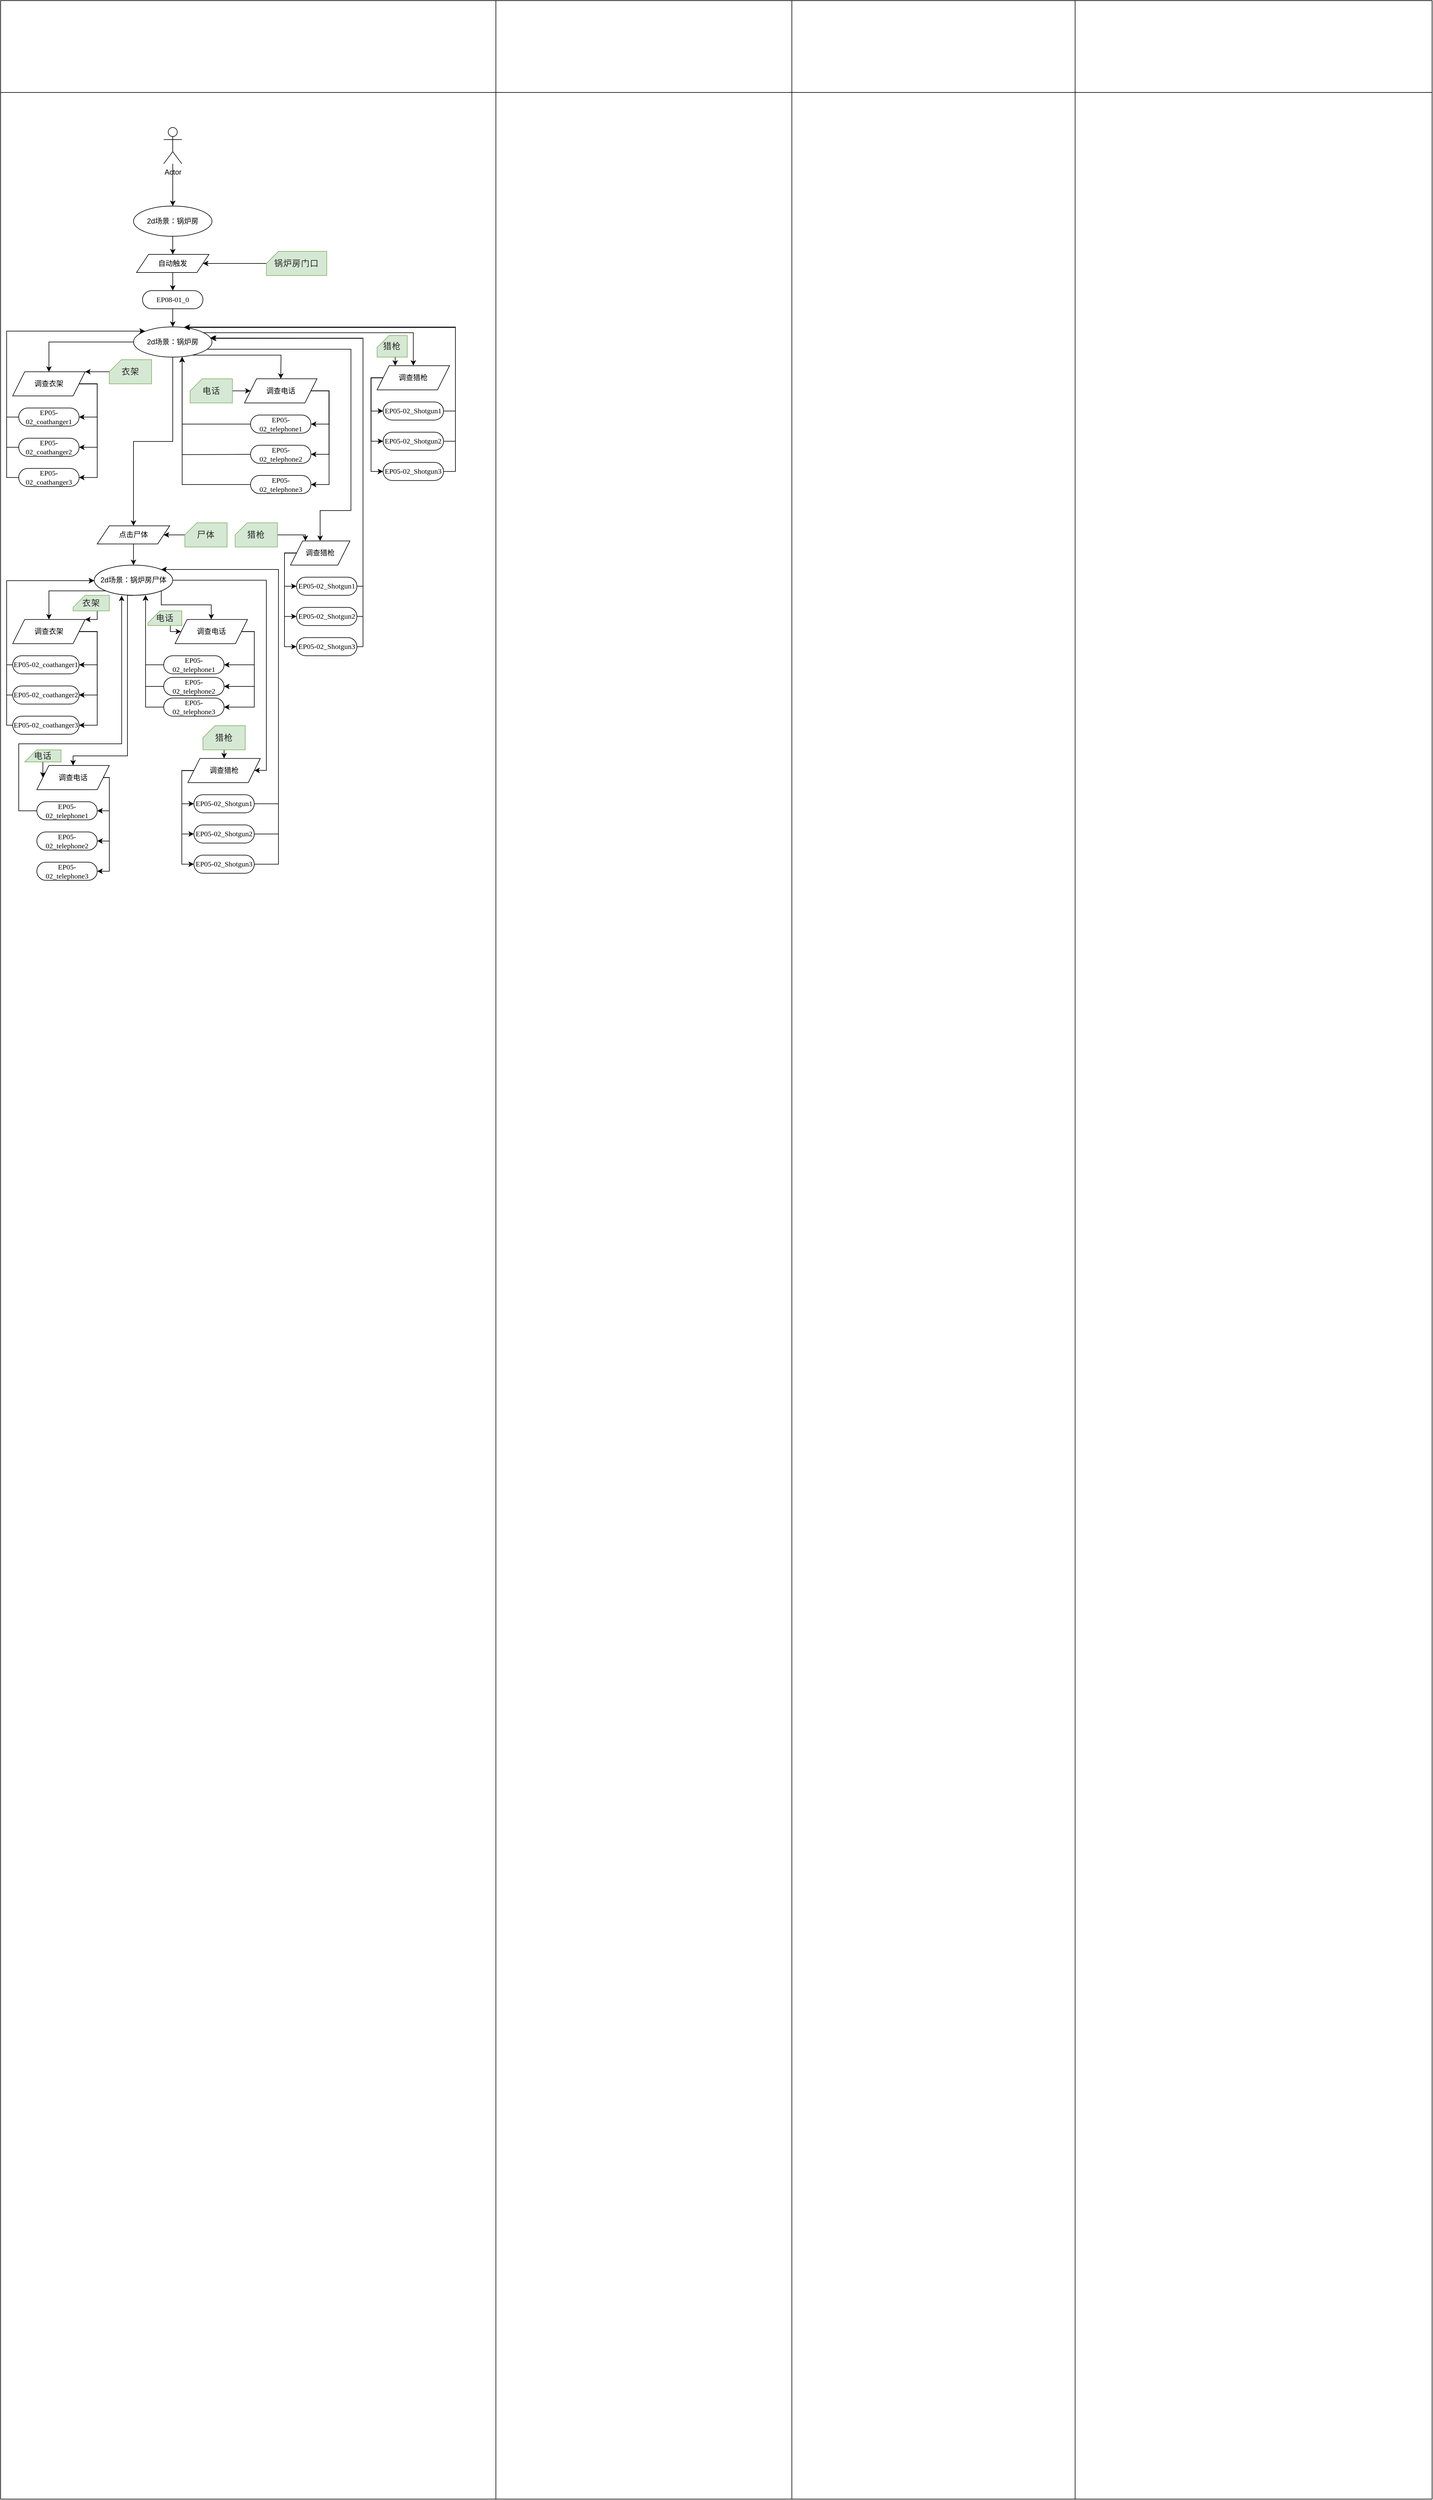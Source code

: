 <mxfile version="14.5.1" type="github">
  <diagram id="VrStE_fAxhgLuENRNZGQ" name="Page-1">
    <mxGraphModel dx="4201" dy="4135" grid="1" gridSize="10" guides="1" tooltips="1" connect="1" arrows="1" fold="1" page="1" pageScale="1" pageWidth="827" pageHeight="1169" math="0" shadow="0">
      <root>
        <mxCell id="0" />
        <mxCell id="1" parent="0" />
        <mxCell id="h0R7cjzpYkcXpPp6nnET-7" value="" style="shape=table;html=1;whiteSpace=wrap;startSize=0;container=1;collapsible=0;childLayout=tableLayout;shadow=0;" parent="1" vertex="1">
          <mxGeometry x="-1580" y="-2240" width="2370" height="4135" as="geometry" />
        </mxCell>
        <mxCell id="h0R7cjzpYkcXpPp6nnET-8" value="" style="shape=partialRectangle;html=1;whiteSpace=wrap;collapsible=0;dropTarget=0;pointerEvents=0;fillColor=none;top=0;left=0;bottom=0;right=0;points=[[0,0.5],[1,0.5]];portConstraint=eastwest;" parent="h0R7cjzpYkcXpPp6nnET-7" vertex="1">
          <mxGeometry width="2370" height="152" as="geometry" />
        </mxCell>
        <mxCell id="h0R7cjzpYkcXpPp6nnET-9" value="" style="shape=partialRectangle;html=1;whiteSpace=wrap;connectable=0;overflow=hidden;fillColor=none;top=0;left=0;bottom=0;right=0;" parent="h0R7cjzpYkcXpPp6nnET-8" vertex="1">
          <mxGeometry width="820" height="152" as="geometry" />
        </mxCell>
        <mxCell id="h0R7cjzpYkcXpPp6nnET-10" value="" style="shape=partialRectangle;html=1;whiteSpace=wrap;connectable=0;overflow=hidden;fillColor=none;top=0;left=0;bottom=0;right=0;" parent="h0R7cjzpYkcXpPp6nnET-8" vertex="1">
          <mxGeometry x="820" width="490" height="152" as="geometry" />
        </mxCell>
        <mxCell id="h0R7cjzpYkcXpPp6nnET-11" value="" style="shape=partialRectangle;html=1;whiteSpace=wrap;connectable=0;overflow=hidden;fillColor=none;top=0;left=0;bottom=0;right=0;" parent="h0R7cjzpYkcXpPp6nnET-8" vertex="1">
          <mxGeometry x="1310" width="469" height="152" as="geometry" />
        </mxCell>
        <mxCell id="h0R7cjzpYkcXpPp6nnET-12" value="" style="shape=partialRectangle;html=1;whiteSpace=wrap;connectable=0;overflow=hidden;fillColor=none;top=0;left=0;bottom=0;right=0;" parent="h0R7cjzpYkcXpPp6nnET-8" vertex="1">
          <mxGeometry x="1779" width="591" height="152" as="geometry" />
        </mxCell>
        <mxCell id="h0R7cjzpYkcXpPp6nnET-13" value="" style="shape=partialRectangle;html=1;whiteSpace=wrap;collapsible=0;dropTarget=0;pointerEvents=0;fillColor=none;top=0;left=0;bottom=0;right=0;points=[[0,0.5],[1,0.5]];portConstraint=eastwest;" parent="h0R7cjzpYkcXpPp6nnET-7" vertex="1">
          <mxGeometry y="152" width="2370" height="3983" as="geometry" />
        </mxCell>
        <mxCell id="h0R7cjzpYkcXpPp6nnET-14" value="" style="shape=partialRectangle;html=1;whiteSpace=wrap;connectable=0;overflow=hidden;fillColor=none;top=0;left=0;bottom=0;right=0;" parent="h0R7cjzpYkcXpPp6nnET-13" vertex="1">
          <mxGeometry width="820" height="3983" as="geometry" />
        </mxCell>
        <mxCell id="h0R7cjzpYkcXpPp6nnET-15" value="" style="shape=partialRectangle;html=1;whiteSpace=wrap;connectable=0;overflow=hidden;fillColor=none;top=0;left=0;bottom=0;right=0;" parent="h0R7cjzpYkcXpPp6nnET-13" vertex="1">
          <mxGeometry x="820" width="490" height="3983" as="geometry" />
        </mxCell>
        <mxCell id="h0R7cjzpYkcXpPp6nnET-16" value="" style="shape=partialRectangle;html=1;whiteSpace=wrap;connectable=0;overflow=hidden;fillColor=none;top=0;left=0;bottom=0;right=0;" parent="h0R7cjzpYkcXpPp6nnET-13" vertex="1">
          <mxGeometry x="1310" width="469" height="3983" as="geometry" />
        </mxCell>
        <mxCell id="h0R7cjzpYkcXpPp6nnET-17" value="" style="shape=partialRectangle;html=1;whiteSpace=wrap;connectable=0;overflow=hidden;fillColor=none;top=0;left=0;bottom=0;right=0;" parent="h0R7cjzpYkcXpPp6nnET-13" vertex="1">
          <mxGeometry x="1779" width="591" height="3983" as="geometry" />
        </mxCell>
        <mxCell id="h0R7cjzpYkcXpPp6nnET-20" value="" style="edgeStyle=orthogonalEdgeStyle;rounded=0;orthogonalLoop=1;jettySize=auto;html=1;entryX=0.5;entryY=0;entryDx=0;entryDy=0;" parent="1" source="h0R7cjzpYkcXpPp6nnET-18" target="h0R7cjzpYkcXpPp6nnET-23" edge="1">
          <mxGeometry relative="1" as="geometry" />
        </mxCell>
        <mxCell id="h0R7cjzpYkcXpPp6nnET-18" value="Actor" style="shape=umlActor;verticalLabelPosition=bottom;verticalAlign=top;html=1;outlineConnect=0;" parent="1" vertex="1">
          <mxGeometry x="-1310" y="-2030" width="30" height="60" as="geometry" />
        </mxCell>
        <mxCell id="h0R7cjzpYkcXpPp6nnET-26" value="" style="edgeStyle=orthogonalEdgeStyle;rounded=0;orthogonalLoop=1;jettySize=auto;html=1;" parent="1" source="h0R7cjzpYkcXpPp6nnET-19" target="h0R7cjzpYkcXpPp6nnET-25" edge="1">
          <mxGeometry relative="1" as="geometry" />
        </mxCell>
        <mxCell id="h0R7cjzpYkcXpPp6nnET-19" value="自动触发" style="shape=parallelogram;perimeter=parallelogramPerimeter;whiteSpace=wrap;html=1;fixedSize=1;" parent="1" vertex="1">
          <mxGeometry x="-1355" y="-1820" width="120" height="30" as="geometry" />
        </mxCell>
        <mxCell id="h0R7cjzpYkcXpPp6nnET-22" value="" style="edgeStyle=orthogonalEdgeStyle;rounded=0;orthogonalLoop=1;jettySize=auto;html=1;" parent="1" source="h0R7cjzpYkcXpPp6nnET-21" target="h0R7cjzpYkcXpPp6nnET-19" edge="1">
          <mxGeometry relative="1" as="geometry" />
        </mxCell>
        <mxCell id="h0R7cjzpYkcXpPp6nnET-21" value="&lt;span style=&quot;font-size: 10.5pt ; color: #262626 ; letter-spacing: 0.55pt&quot;&gt;锅炉房门口&lt;/span&gt;" style="shape=card;whiteSpace=wrap;html=1;size=20;fillColor=#d5e8d4;strokeColor=#82b366;" parent="1" vertex="1">
          <mxGeometry x="-1140" y="-1825" width="100" height="40" as="geometry" />
        </mxCell>
        <mxCell id="h0R7cjzpYkcXpPp6nnET-24" value="" style="edgeStyle=orthogonalEdgeStyle;rounded=0;orthogonalLoop=1;jettySize=auto;html=1;" parent="1" source="h0R7cjzpYkcXpPp6nnET-23" target="h0R7cjzpYkcXpPp6nnET-19" edge="1">
          <mxGeometry relative="1" as="geometry" />
        </mxCell>
        <mxCell id="h0R7cjzpYkcXpPp6nnET-23" value="2d场景：锅炉房" style="ellipse;whiteSpace=wrap;html=1;" parent="1" vertex="1">
          <mxGeometry x="-1360" y="-1900" width="130" height="50" as="geometry" />
        </mxCell>
        <mxCell id="h0R7cjzpYkcXpPp6nnET-29" value="" style="edgeStyle=orthogonalEdgeStyle;rounded=0;orthogonalLoop=1;jettySize=auto;html=1;" parent="1" source="h0R7cjzpYkcXpPp6nnET-25" target="h0R7cjzpYkcXpPp6nnET-28" edge="1">
          <mxGeometry relative="1" as="geometry" />
        </mxCell>
        <mxCell id="h0R7cjzpYkcXpPp6nnET-25" value="EP08-01_0" style="rounded=1;whiteSpace=wrap;html=1;shadow=0;comic=0;labelBackgroundColor=none;strokeWidth=1;fontFamily=Verdana;fontSize=12;align=center;arcSize=50;" parent="1" vertex="1">
          <mxGeometry x="-1345" y="-1760" width="100" height="30" as="geometry" />
        </mxCell>
        <mxCell id="p3VFwHfo-ndpNUQMOzbo-42" style="edgeStyle=orthogonalEdgeStyle;rounded=0;orthogonalLoop=1;jettySize=auto;html=1;exitX=0.5;exitY=1;exitDx=0;exitDy=0;entryX=0.5;entryY=0;entryDx=0;entryDy=0;" edge="1" parent="1" source="h0R7cjzpYkcXpPp6nnET-28" target="p3VFwHfo-ndpNUQMOzbo-41">
          <mxGeometry relative="1" as="geometry" />
        </mxCell>
        <mxCell id="h0R7cjzpYkcXpPp6nnET-28" value="2d场景：锅炉房" style="ellipse;whiteSpace=wrap;html=1;" parent="1" vertex="1">
          <mxGeometry x="-1360" y="-1700" width="130" height="50" as="geometry" />
        </mxCell>
        <mxCell id="p3VFwHfo-ndpNUQMOzbo-1" style="edgeStyle=orthogonalEdgeStyle;rounded=0;orthogonalLoop=1;jettySize=auto;html=1;exitX=1;exitY=0.5;exitDx=0;exitDy=0;entryX=1;entryY=0.5;entryDx=0;entryDy=0;fontFamily=Verdana;" edge="1" target="p3VFwHfo-ndpNUQMOzbo-9" parent="1">
          <mxGeometry relative="1" as="geometry">
            <Array as="points">
              <mxPoint x="-1420.034" y="-1605.793" />
              <mxPoint x="-1420.034" y="-1550.793" />
            </Array>
            <mxPoint x="-1450.034" y="-1605.793" as="sourcePoint" />
          </mxGeometry>
        </mxCell>
        <mxCell id="p3VFwHfo-ndpNUQMOzbo-2" style="edgeStyle=orthogonalEdgeStyle;rounded=0;orthogonalLoop=1;jettySize=auto;html=1;exitX=1;exitY=0.5;exitDx=0;exitDy=0;entryX=1;entryY=0.5;entryDx=0;entryDy=0;fontFamily=Verdana;" edge="1" target="p3VFwHfo-ndpNUQMOzbo-7" parent="1">
          <mxGeometry relative="1" as="geometry">
            <Array as="points">
              <mxPoint x="-1420.034" y="-1605.793" />
              <mxPoint x="-1420.034" y="-1500.793" />
            </Array>
            <mxPoint x="-1450.034" y="-1605.793" as="sourcePoint" />
          </mxGeometry>
        </mxCell>
        <mxCell id="p3VFwHfo-ndpNUQMOzbo-3" style="edgeStyle=orthogonalEdgeStyle;rounded=0;orthogonalLoop=1;jettySize=auto;html=1;exitX=1;exitY=0.5;exitDx=0;exitDy=0;entryX=1;entryY=0.5;entryDx=0;entryDy=0;fontFamily=Verdana;" edge="1" target="p3VFwHfo-ndpNUQMOzbo-5" parent="1">
          <mxGeometry relative="1" as="geometry">
            <Array as="points">
              <mxPoint x="-1420.034" y="-1605.793" />
              <mxPoint x="-1420.034" y="-1450.793" />
            </Array>
            <mxPoint x="-1450.034" y="-1605.793" as="sourcePoint" />
          </mxGeometry>
        </mxCell>
        <mxCell id="p3VFwHfo-ndpNUQMOzbo-4" style="edgeStyle=orthogonalEdgeStyle;rounded=0;orthogonalLoop=1;jettySize=auto;html=1;exitX=0;exitY=0.5;exitDx=0;exitDy=0;entryX=0;entryY=0;entryDx=0;entryDy=0;fontFamily=Verdana;" edge="1" source="p3VFwHfo-ndpNUQMOzbo-5" parent="1" target="h0R7cjzpYkcXpPp6nnET-28">
          <mxGeometry relative="1" as="geometry">
            <Array as="points">
              <mxPoint x="-1570" y="-1451" />
              <mxPoint x="-1570" y="-1693" />
              <mxPoint x="-1341" y="-1693" />
            </Array>
            <mxPoint x="-1331.692" y="-1689.984" as="targetPoint" />
          </mxGeometry>
        </mxCell>
        <mxCell id="p3VFwHfo-ndpNUQMOzbo-5" value="EP05-02_coathanger3" style="rounded=1;whiteSpace=wrap;html=1;shadow=0;comic=0;labelBackgroundColor=none;strokeWidth=1;fontFamily=Verdana;fontSize=12;align=center;arcSize=50;" vertex="1" parent="1">
          <mxGeometry x="-1550.034" y="-1465.793" width="100" height="30" as="geometry" />
        </mxCell>
        <mxCell id="p3VFwHfo-ndpNUQMOzbo-6" style="edgeStyle=orthogonalEdgeStyle;rounded=0;orthogonalLoop=1;jettySize=auto;html=1;exitX=0;exitY=0.5;exitDx=0;exitDy=0;fontFamily=Verdana;entryX=0;entryY=0;entryDx=0;entryDy=0;" edge="1" source="p3VFwHfo-ndpNUQMOzbo-7" parent="1" target="h0R7cjzpYkcXpPp6nnET-28">
          <mxGeometry relative="1" as="geometry">
            <Array as="points">
              <mxPoint x="-1570" y="-1501" />
              <mxPoint x="-1570" y="-1693" />
              <mxPoint x="-1341" y="-1693" />
            </Array>
            <mxPoint x="-1370" y="-1690" as="targetPoint" />
          </mxGeometry>
        </mxCell>
        <mxCell id="p3VFwHfo-ndpNUQMOzbo-7" value="EP05-02_coathanger2" style="rounded=1;whiteSpace=wrap;html=1;shadow=0;comic=0;labelBackgroundColor=none;strokeWidth=1;fontFamily=Verdana;fontSize=12;align=center;arcSize=50;" vertex="1" parent="1">
          <mxGeometry x="-1550.034" y="-1515.793" width="100" height="30" as="geometry" />
        </mxCell>
        <mxCell id="p3VFwHfo-ndpNUQMOzbo-8" style="edgeStyle=orthogonalEdgeStyle;rounded=0;orthogonalLoop=1;jettySize=auto;html=1;exitX=0;exitY=0.5;exitDx=0;exitDy=0;entryX=0;entryY=0;entryDx=0;entryDy=0;fontFamily=Verdana;" edge="1" source="p3VFwHfo-ndpNUQMOzbo-9" parent="1" target="h0R7cjzpYkcXpPp6nnET-28">
          <mxGeometry relative="1" as="geometry">
            <Array as="points">
              <mxPoint x="-1570" y="-1551" />
              <mxPoint x="-1570" y="-1693" />
              <mxPoint x="-1341" y="-1693" />
            </Array>
            <mxPoint x="-1331.692" y="-1689.984" as="targetPoint" />
          </mxGeometry>
        </mxCell>
        <mxCell id="p3VFwHfo-ndpNUQMOzbo-9" value="EP05-02_coathanger1" style="rounded=1;whiteSpace=wrap;html=1;shadow=0;comic=0;labelBackgroundColor=none;strokeWidth=1;fontFamily=Verdana;fontSize=12;align=center;arcSize=50;" vertex="1" parent="1">
          <mxGeometry x="-1550.034" y="-1565.793" width="100" height="30" as="geometry" />
        </mxCell>
        <mxCell id="p3VFwHfo-ndpNUQMOzbo-10" value="" style="edgeStyle=orthogonalEdgeStyle;rounded=0;orthogonalLoop=1;jettySize=auto;html=1;fontFamily=Verdana;" edge="1" source="p3VFwHfo-ndpNUQMOzbo-11" parent="1">
          <mxGeometry relative="1" as="geometry">
            <Array as="points">
              <mxPoint x="-1420.034" y="-1625.793" />
              <mxPoint x="-1420.034" y="-1625.793" />
            </Array>
            <mxPoint x="-1440.034" y="-1625.793" as="targetPoint" />
          </mxGeometry>
        </mxCell>
        <mxCell id="p3VFwHfo-ndpNUQMOzbo-11" value="&lt;span style=&quot;font-size: 10.5pt ; color: #262626 ; letter-spacing: 0.55pt&quot;&gt;衣架&lt;/span&gt;" style="shape=card;whiteSpace=wrap;html=1;size=20;fillColor=#d5e8d4;strokeColor=#82b366;" vertex="1" parent="1">
          <mxGeometry x="-1400.034" y="-1645.793" width="70" height="40" as="geometry" />
        </mxCell>
        <mxCell id="p3VFwHfo-ndpNUQMOzbo-12" value="调查衣架" style="shape=parallelogram;perimeter=parallelogramPerimeter;whiteSpace=wrap;html=1;fixedSize=1;rounded=0;shadow=0;comic=0;strokeWidth=1;fontFamily=Verdana;" vertex="1" parent="1">
          <mxGeometry x="-1560.034" y="-1625.793" width="120" height="40" as="geometry" />
        </mxCell>
        <mxCell id="p3VFwHfo-ndpNUQMOzbo-13" style="edgeStyle=orthogonalEdgeStyle;rounded=0;orthogonalLoop=1;jettySize=auto;html=1;exitX=0;exitY=0.5;exitDx=0;exitDy=0;fontFamily=Verdana;" edge="1" target="p3VFwHfo-ndpNUQMOzbo-12" parent="1" source="h0R7cjzpYkcXpPp6nnET-28">
          <mxGeometry relative="1" as="geometry">
            <mxPoint x="-1357.534" y="-1675.793" as="sourcePoint" />
          </mxGeometry>
        </mxCell>
        <mxCell id="p3VFwHfo-ndpNUQMOzbo-14" style="edgeStyle=orthogonalEdgeStyle;rounded=0;orthogonalLoop=1;jettySize=auto;html=1;exitX=0.755;exitY=0.936;exitDx=0;exitDy=0;fontFamily=Verdana;exitPerimeter=0;" edge="1" parent="1" source="h0R7cjzpYkcXpPp6nnET-28">
          <mxGeometry relative="1" as="geometry">
            <mxPoint x="-1264.325" y="-1649.931" as="sourcePoint" />
            <mxPoint x="-1116.197" y="-1614.073" as="targetPoint" />
          </mxGeometry>
        </mxCell>
        <mxCell id="p3VFwHfo-ndpNUQMOzbo-15" style="edgeStyle=orthogonalEdgeStyle;rounded=0;orthogonalLoop=1;jettySize=auto;html=1;exitX=1;exitY=0.5;exitDx=0;exitDy=0;entryX=1;entryY=0.5;entryDx=0;entryDy=0;fontFamily=Verdana;" edge="1" parent="1">
          <mxGeometry relative="1" as="geometry">
            <Array as="points">
              <mxPoint x="-1036.197" y="-1594.073" />
              <mxPoint x="-1036.197" y="-1539.073" />
            </Array>
            <mxPoint x="-1066.197" y="-1594.073" as="sourcePoint" />
            <mxPoint x="-1066.197" y="-1539.073" as="targetPoint" />
          </mxGeometry>
        </mxCell>
        <mxCell id="p3VFwHfo-ndpNUQMOzbo-16" style="edgeStyle=orthogonalEdgeStyle;rounded=0;orthogonalLoop=1;jettySize=auto;html=1;exitX=1;exitY=0.5;exitDx=0;exitDy=0;entryX=1;entryY=0.5;entryDx=0;entryDy=0;fontFamily=Verdana;" edge="1" parent="1">
          <mxGeometry relative="1" as="geometry">
            <Array as="points">
              <mxPoint x="-1036.197" y="-1594.073" />
              <mxPoint x="-1036.197" y="-1489.073" />
            </Array>
            <mxPoint x="-1066.197" y="-1594.073" as="sourcePoint" />
            <mxPoint x="-1066.197" y="-1489.073" as="targetPoint" />
          </mxGeometry>
        </mxCell>
        <mxCell id="p3VFwHfo-ndpNUQMOzbo-17" style="edgeStyle=orthogonalEdgeStyle;rounded=0;orthogonalLoop=1;jettySize=auto;html=1;exitX=1;exitY=0.5;exitDx=0;exitDy=0;entryX=1;entryY=0.5;entryDx=0;entryDy=0;fontFamily=Verdana;" edge="1" target="p3VFwHfo-ndpNUQMOzbo-19" parent="1">
          <mxGeometry relative="1" as="geometry">
            <Array as="points">
              <mxPoint x="-1036.197" y="-1594.073" />
              <mxPoint x="-1036.197" y="-1439.073" />
            </Array>
            <mxPoint x="-1066.197" y="-1594.073" as="sourcePoint" />
          </mxGeometry>
        </mxCell>
        <mxCell id="p3VFwHfo-ndpNUQMOzbo-18" style="edgeStyle=orthogonalEdgeStyle;rounded=0;orthogonalLoop=1;jettySize=auto;html=1;exitX=0;exitY=0.5;exitDx=0;exitDy=0;entryX=0.62;entryY=0.995;entryDx=0;entryDy=0;entryPerimeter=0;fontFamily=Verdana;" edge="1" source="p3VFwHfo-ndpNUQMOzbo-19" parent="1" target="h0R7cjzpYkcXpPp6nnET-28">
          <mxGeometry relative="1" as="geometry">
            <mxPoint x="-1279.997" y="-1648.073" as="targetPoint" />
          </mxGeometry>
        </mxCell>
        <mxCell id="p3VFwHfo-ndpNUQMOzbo-19" value="EP05-02_telephone3" style="rounded=1;whiteSpace=wrap;html=1;shadow=0;comic=0;labelBackgroundColor=none;strokeWidth=1;fontFamily=Verdana;fontSize=12;align=center;arcSize=50;" vertex="1" parent="1">
          <mxGeometry x="-1166.197" y="-1454.073" width="100" height="30" as="geometry" />
        </mxCell>
        <mxCell id="p3VFwHfo-ndpNUQMOzbo-20" style="edgeStyle=orthogonalEdgeStyle;rounded=0;orthogonalLoop=1;jettySize=auto;html=1;exitX=0;exitY=0.5;exitDx=0;exitDy=0;entryX=0.619;entryY=0.992;entryDx=0;entryDy=0;entryPerimeter=0;fontFamily=Verdana;" edge="1" parent="1" target="h0R7cjzpYkcXpPp6nnET-28">
          <mxGeometry relative="1" as="geometry">
            <mxPoint x="-1166.197" y="-1489.073" as="sourcePoint" />
            <mxPoint x="-1279.472" y="-1648.073" as="targetPoint" />
          </mxGeometry>
        </mxCell>
        <mxCell id="p3VFwHfo-ndpNUQMOzbo-21" style="edgeStyle=orthogonalEdgeStyle;rounded=0;orthogonalLoop=1;jettySize=auto;html=1;exitX=0;exitY=0.5;exitDx=0;exitDy=0;entryX=0.619;entryY=0.989;entryDx=0;entryDy=0;entryPerimeter=0;fontFamily=Verdana;" edge="1" parent="1" target="h0R7cjzpYkcXpPp6nnET-28">
          <mxGeometry relative="1" as="geometry">
            <Array as="points">
              <mxPoint x="-1279" y="-1539" />
            </Array>
            <mxPoint x="-1166.197" y="-1539.073" as="sourcePoint" />
            <mxPoint x="-1279.997" y="-1648.073" as="targetPoint" />
          </mxGeometry>
        </mxCell>
        <mxCell id="p3VFwHfo-ndpNUQMOzbo-22" value="调查电话" style="shape=parallelogram;perimeter=parallelogramPerimeter;whiteSpace=wrap;html=1;fixedSize=1;rounded=0;shadow=0;comic=0;strokeWidth=1;fontFamily=Verdana;" vertex="1" parent="1">
          <mxGeometry x="-1176.197" y="-1614.073" width="120" height="40" as="geometry" />
        </mxCell>
        <mxCell id="p3VFwHfo-ndpNUQMOzbo-23" value="EP05-02_telephone1" style="rounded=1;whiteSpace=wrap;html=1;shadow=0;comic=0;labelBackgroundColor=none;strokeWidth=1;fontFamily=Verdana;fontSize=12;align=center;arcSize=50;" vertex="1" parent="1">
          <mxGeometry x="-1166.197" y="-1554.073" width="100" height="30" as="geometry" />
        </mxCell>
        <mxCell id="p3VFwHfo-ndpNUQMOzbo-24" value="EP05-02_telephone2" style="rounded=1;whiteSpace=wrap;html=1;shadow=0;comic=0;labelBackgroundColor=none;strokeWidth=1;fontFamily=Verdana;fontSize=12;align=center;arcSize=50;" vertex="1" parent="1">
          <mxGeometry x="-1166.197" y="-1504.073" width="100" height="30" as="geometry" />
        </mxCell>
        <mxCell id="p3VFwHfo-ndpNUQMOzbo-25" value="" style="edgeStyle=orthogonalEdgeStyle;rounded=0;orthogonalLoop=1;jettySize=auto;html=1;fontFamily=Verdana;" edge="1" source="p3VFwHfo-ndpNUQMOzbo-26" target="p3VFwHfo-ndpNUQMOzbo-22" parent="1">
          <mxGeometry relative="1" as="geometry" />
        </mxCell>
        <mxCell id="p3VFwHfo-ndpNUQMOzbo-26" value="&lt;span style=&quot;font-size: 10.5pt ; color: #262626 ; letter-spacing: 0.55pt&quot;&gt;电话&lt;/span&gt;" style="shape=card;whiteSpace=wrap;html=1;size=20;fillColor=#d5e8d4;strokeColor=#82b366;" vertex="1" parent="1">
          <mxGeometry x="-1266.197" y="-1614.073" width="70" height="40" as="geometry" />
        </mxCell>
        <mxCell id="p3VFwHfo-ndpNUQMOzbo-27" style="edgeStyle=orthogonalEdgeStyle;rounded=0;orthogonalLoop=1;jettySize=auto;html=1;exitX=0.938;exitY=0.74;exitDx=0;exitDy=0;fontFamily=Verdana;exitPerimeter=0;" edge="1" target="p3VFwHfo-ndpNUQMOzbo-31" parent="1" source="h0R7cjzpYkcXpPp6nnET-28">
          <mxGeometry relative="1" as="geometry">
            <mxPoint x="-1394.194" y="-1395.8" as="sourcePoint" />
            <Array as="points">
              <mxPoint x="-1000" y="-1663" />
              <mxPoint x="-1000" y="-1396" />
              <mxPoint x="-1051" y="-1396" />
            </Array>
          </mxGeometry>
        </mxCell>
        <mxCell id="p3VFwHfo-ndpNUQMOzbo-28" style="edgeStyle=orthogonalEdgeStyle;rounded=0;orthogonalLoop=1;jettySize=auto;html=1;exitX=0;exitY=0.5;exitDx=0;exitDy=0;entryX=0;entryY=0.5;entryDx=0;entryDy=0;fontFamily=Verdana;" edge="1" source="p3VFwHfo-ndpNUQMOzbo-31" target="p3VFwHfo-ndpNUQMOzbo-37" parent="1">
          <mxGeometry relative="1" as="geometry">
            <Array as="points">
              <mxPoint x="-1110" y="-1326" />
              <mxPoint x="-1110" y="-1271" />
            </Array>
          </mxGeometry>
        </mxCell>
        <mxCell id="p3VFwHfo-ndpNUQMOzbo-29" style="edgeStyle=orthogonalEdgeStyle;rounded=0;orthogonalLoop=1;jettySize=auto;html=1;exitX=0;exitY=0.5;exitDx=0;exitDy=0;entryX=0;entryY=0.5;entryDx=0;entryDy=0;fontFamily=Verdana;" edge="1" source="p3VFwHfo-ndpNUQMOzbo-31" target="p3VFwHfo-ndpNUQMOzbo-35" parent="1">
          <mxGeometry relative="1" as="geometry">
            <Array as="points">
              <mxPoint x="-1110" y="-1326" />
              <mxPoint x="-1110" y="-1221" />
            </Array>
          </mxGeometry>
        </mxCell>
        <mxCell id="p3VFwHfo-ndpNUQMOzbo-30" style="edgeStyle=orthogonalEdgeStyle;rounded=0;orthogonalLoop=1;jettySize=auto;html=1;exitX=0;exitY=0.5;exitDx=0;exitDy=0;entryX=0;entryY=0.5;entryDx=0;entryDy=0;fontFamily=Verdana;" edge="1" source="p3VFwHfo-ndpNUQMOzbo-31" target="p3VFwHfo-ndpNUQMOzbo-33" parent="1">
          <mxGeometry relative="1" as="geometry">
            <Array as="points">
              <mxPoint x="-1110" y="-1326" />
              <mxPoint x="-1110" y="-1171" />
            </Array>
          </mxGeometry>
        </mxCell>
        <mxCell id="p3VFwHfo-ndpNUQMOzbo-31" value="调查猎枪" style="shape=parallelogram;perimeter=parallelogramPerimeter;whiteSpace=wrap;html=1;fixedSize=1;rounded=0;shadow=0;comic=0;strokeWidth=1;fontFamily=Verdana;" vertex="1" parent="1">
          <mxGeometry x="-1100" y="-1345.8" width="98.31" height="40" as="geometry" />
        </mxCell>
        <mxCell id="p3VFwHfo-ndpNUQMOzbo-32" style="edgeStyle=orthogonalEdgeStyle;rounded=0;orthogonalLoop=1;jettySize=auto;html=1;exitX=1;exitY=0.5;exitDx=0;exitDy=0;fontFamily=Verdana;entryX=0.985;entryY=0.379;entryDx=0;entryDy=0;entryPerimeter=0;" edge="1" source="p3VFwHfo-ndpNUQMOzbo-33" parent="1" target="h0R7cjzpYkcXpPp6nnET-28">
          <mxGeometry relative="1" as="geometry">
            <Array as="points">
              <mxPoint x="-980" y="-1171" />
              <mxPoint x="-980" y="-1681" />
            </Array>
            <mxPoint x="-1250" y="-1690" as="targetPoint" />
          </mxGeometry>
        </mxCell>
        <mxCell id="p3VFwHfo-ndpNUQMOzbo-33" value="EP05-02_Shotgun3" style="rounded=1;whiteSpace=wrap;html=1;shadow=0;comic=0;labelBackgroundColor=none;strokeWidth=1;fontFamily=Verdana;fontSize=12;align=center;arcSize=50;" vertex="1" parent="1">
          <mxGeometry x="-1090.004" y="-1185.79" width="100" height="30" as="geometry" />
        </mxCell>
        <mxCell id="p3VFwHfo-ndpNUQMOzbo-34" style="edgeStyle=orthogonalEdgeStyle;rounded=0;orthogonalLoop=1;jettySize=auto;html=1;exitX=1;exitY=0.5;exitDx=0;exitDy=0;fontFamily=Verdana;" edge="1" source="p3VFwHfo-ndpNUQMOzbo-35" parent="1">
          <mxGeometry relative="1" as="geometry">
            <Array as="points">
              <mxPoint x="-980" y="-1221" />
              <mxPoint x="-980" y="-1681" />
            </Array>
            <mxPoint x="-1232" y="-1681" as="targetPoint" />
          </mxGeometry>
        </mxCell>
        <mxCell id="p3VFwHfo-ndpNUQMOzbo-35" value="EP05-02_Shotgun2" style="rounded=1;whiteSpace=wrap;html=1;shadow=0;comic=0;labelBackgroundColor=none;strokeWidth=1;fontFamily=Verdana;fontSize=12;align=center;arcSize=50;" vertex="1" parent="1">
          <mxGeometry x="-1090.004" y="-1235.8" width="100" height="30" as="geometry" />
        </mxCell>
        <mxCell id="p3VFwHfo-ndpNUQMOzbo-36" style="edgeStyle=orthogonalEdgeStyle;rounded=0;orthogonalLoop=1;jettySize=auto;html=1;exitX=1;exitY=0.5;exitDx=0;exitDy=0;entryX=0.972;entryY=0.371;entryDx=0;entryDy=0;fontFamily=Verdana;entryPerimeter=0;" edge="1" source="p3VFwHfo-ndpNUQMOzbo-37" parent="1" target="h0R7cjzpYkcXpPp6nnET-28">
          <mxGeometry relative="1" as="geometry">
            <Array as="points">
              <mxPoint x="-980" y="-1271" />
              <mxPoint x="-980" y="-1681" />
            </Array>
            <mxPoint x="-1200.338" y="-1692.518" as="targetPoint" />
          </mxGeometry>
        </mxCell>
        <mxCell id="p3VFwHfo-ndpNUQMOzbo-37" value="EP05-02_Shotgun1" style="rounded=1;whiteSpace=wrap;html=1;shadow=0;comic=0;labelBackgroundColor=none;strokeWidth=1;fontFamily=Verdana;fontSize=12;align=center;arcSize=50;" vertex="1" parent="1">
          <mxGeometry x="-1090.004" y="-1285.8" width="100" height="30" as="geometry" />
        </mxCell>
        <mxCell id="p3VFwHfo-ndpNUQMOzbo-38" style="edgeStyle=orthogonalEdgeStyle;rounded=0;orthogonalLoop=1;jettySize=auto;html=1;exitX=1;exitY=0.5;exitDx=0;exitDy=0;exitPerimeter=0;entryX=0.25;entryY=0;entryDx=0;entryDy=0;fontFamily=Verdana;" edge="1" source="p3VFwHfo-ndpNUQMOzbo-39" target="p3VFwHfo-ndpNUQMOzbo-31" parent="1">
          <mxGeometry relative="1" as="geometry">
            <Array as="points">
              <mxPoint x="-1075" y="-1356" />
            </Array>
          </mxGeometry>
        </mxCell>
        <mxCell id="p3VFwHfo-ndpNUQMOzbo-39" value="&lt;span style=&quot;font-size: 10.5pt ; color: #262626 ; letter-spacing: 0.55pt&quot;&gt;猎枪&lt;/span&gt;" style="shape=card;whiteSpace=wrap;html=1;size=20;fillColor=#d5e8d4;strokeColor=#82b366;" vertex="1" parent="1">
          <mxGeometry x="-1191.694" y="-1375.8" width="70" height="40" as="geometry" />
        </mxCell>
        <mxCell id="p3VFwHfo-ndpNUQMOzbo-45" value="" style="edgeStyle=orthogonalEdgeStyle;rounded=0;orthogonalLoop=1;jettySize=auto;html=1;" edge="1" parent="1" source="p3VFwHfo-ndpNUQMOzbo-41" target="p3VFwHfo-ndpNUQMOzbo-43">
          <mxGeometry relative="1" as="geometry" />
        </mxCell>
        <mxCell id="p3VFwHfo-ndpNUQMOzbo-41" value="点击尸体" style="shape=parallelogram;perimeter=parallelogramPerimeter;whiteSpace=wrap;html=1;fixedSize=1;" vertex="1" parent="1">
          <mxGeometry x="-1420" y="-1370.8" width="120" height="30" as="geometry" />
        </mxCell>
        <mxCell id="p3VFwHfo-ndpNUQMOzbo-43" value="2d场景：锅炉房尸体" style="ellipse;whiteSpace=wrap;html=1;" vertex="1" parent="1">
          <mxGeometry x="-1425" y="-1305.8" width="130" height="50" as="geometry" />
        </mxCell>
        <mxCell id="p3VFwHfo-ndpNUQMOzbo-47" value="" style="edgeStyle=orthogonalEdgeStyle;rounded=0;orthogonalLoop=1;jettySize=auto;html=1;" edge="1" parent="1" source="p3VFwHfo-ndpNUQMOzbo-46" target="p3VFwHfo-ndpNUQMOzbo-41">
          <mxGeometry relative="1" as="geometry" />
        </mxCell>
        <mxCell id="p3VFwHfo-ndpNUQMOzbo-46" value="&lt;span style=&quot;font-size: 10.5pt ; color: #262626 ; letter-spacing: 0.55pt&quot;&gt;尸体&lt;/span&gt;" style="shape=card;whiteSpace=wrap;html=1;size=20;fillColor=#d5e8d4;strokeColor=#82b366;" vertex="1" parent="1">
          <mxGeometry x="-1275" y="-1375.8" width="70" height="40" as="geometry" />
        </mxCell>
        <mxCell id="p3VFwHfo-ndpNUQMOzbo-48" style="edgeStyle=orthogonalEdgeStyle;rounded=0;orthogonalLoop=1;jettySize=auto;html=1;exitX=1;exitY=0.5;exitDx=0;exitDy=0;entryX=1;entryY=0.5;entryDx=0;entryDy=0;fontFamily=Verdana;" edge="1" target="p3VFwHfo-ndpNUQMOzbo-56" parent="1">
          <mxGeometry relative="1" as="geometry">
            <Array as="points">
              <mxPoint x="-1420.034" y="-1195.793" />
              <mxPoint x="-1420.034" y="-1140.793" />
            </Array>
            <mxPoint x="-1450.034" y="-1195.793" as="sourcePoint" />
          </mxGeometry>
        </mxCell>
        <mxCell id="p3VFwHfo-ndpNUQMOzbo-49" style="edgeStyle=orthogonalEdgeStyle;rounded=0;orthogonalLoop=1;jettySize=auto;html=1;exitX=1;exitY=0.5;exitDx=0;exitDy=0;entryX=1;entryY=0.5;entryDx=0;entryDy=0;fontFamily=Verdana;" edge="1" target="p3VFwHfo-ndpNUQMOzbo-54" parent="1">
          <mxGeometry relative="1" as="geometry">
            <Array as="points">
              <mxPoint x="-1420.034" y="-1195.793" />
              <mxPoint x="-1420.034" y="-1090.793" />
            </Array>
            <mxPoint x="-1450.034" y="-1195.793" as="sourcePoint" />
          </mxGeometry>
        </mxCell>
        <mxCell id="p3VFwHfo-ndpNUQMOzbo-50" style="edgeStyle=orthogonalEdgeStyle;rounded=0;orthogonalLoop=1;jettySize=auto;html=1;exitX=1;exitY=0.5;exitDx=0;exitDy=0;entryX=1;entryY=0.5;entryDx=0;entryDy=0;fontFamily=Verdana;" edge="1" target="p3VFwHfo-ndpNUQMOzbo-52" parent="1">
          <mxGeometry relative="1" as="geometry">
            <Array as="points">
              <mxPoint x="-1420.034" y="-1195.793" />
              <mxPoint x="-1420.034" y="-1040.793" />
            </Array>
            <mxPoint x="-1450.034" y="-1195.793" as="sourcePoint" />
          </mxGeometry>
        </mxCell>
        <mxCell id="p3VFwHfo-ndpNUQMOzbo-51" style="edgeStyle=orthogonalEdgeStyle;rounded=0;orthogonalLoop=1;jettySize=auto;html=1;exitX=0;exitY=0.5;exitDx=0;exitDy=0;entryX=0;entryY=0.5;entryDx=0;entryDy=0;fontFamily=Verdana;" edge="1" source="p3VFwHfo-ndpNUQMOzbo-52" parent="1" target="p3VFwHfo-ndpNUQMOzbo-43">
          <mxGeometry relative="1" as="geometry">
            <Array as="points">
              <mxPoint x="-1570" y="-1041" />
              <mxPoint x="-1570" y="-1280" />
              <mxPoint x="-1425" y="-1280" />
            </Array>
            <mxPoint x="-1331.692" y="-1279.984" as="targetPoint" />
          </mxGeometry>
        </mxCell>
        <mxCell id="p3VFwHfo-ndpNUQMOzbo-52" value="EP05-02_coathanger3" style="rounded=1;whiteSpace=wrap;html=1;shadow=0;comic=0;labelBackgroundColor=none;strokeWidth=1;fontFamily=Verdana;fontSize=12;align=center;arcSize=50;" vertex="1" parent="1">
          <mxGeometry x="-1560" y="-1055.79" width="109.97" height="30" as="geometry" />
        </mxCell>
        <mxCell id="p3VFwHfo-ndpNUQMOzbo-53" style="edgeStyle=orthogonalEdgeStyle;rounded=0;orthogonalLoop=1;jettySize=auto;html=1;exitX=0;exitY=0.5;exitDx=0;exitDy=0;entryX=0;entryY=0.5;entryDx=0;entryDy=0;fontFamily=Verdana;" edge="1" source="p3VFwHfo-ndpNUQMOzbo-54" parent="1" target="p3VFwHfo-ndpNUQMOzbo-43">
          <mxGeometry relative="1" as="geometry">
            <Array as="points">
              <mxPoint x="-1570" y="-1091" />
              <mxPoint x="-1570" y="-1280" />
              <mxPoint x="-1425" y="-1280" />
            </Array>
            <mxPoint x="-1331.692" y="-1279.984" as="targetPoint" />
          </mxGeometry>
        </mxCell>
        <mxCell id="p3VFwHfo-ndpNUQMOzbo-54" value="EP05-02_coathanger2" style="rounded=1;whiteSpace=wrap;html=1;shadow=0;comic=0;labelBackgroundColor=none;strokeWidth=1;fontFamily=Verdana;fontSize=12;align=center;arcSize=50;" vertex="1" parent="1">
          <mxGeometry x="-1560" y="-1105.79" width="109.97" height="30" as="geometry" />
        </mxCell>
        <mxCell id="p3VFwHfo-ndpNUQMOzbo-55" style="edgeStyle=orthogonalEdgeStyle;rounded=0;orthogonalLoop=1;jettySize=auto;html=1;exitX=0;exitY=0.5;exitDx=0;exitDy=0;entryX=0;entryY=0.5;entryDx=0;entryDy=0;fontFamily=Verdana;" edge="1" source="p3VFwHfo-ndpNUQMOzbo-56" parent="1" target="p3VFwHfo-ndpNUQMOzbo-43">
          <mxGeometry relative="1" as="geometry">
            <Array as="points">
              <mxPoint x="-1570" y="-1141" />
              <mxPoint x="-1570" y="-1280" />
              <mxPoint x="-1425" y="-1280" />
            </Array>
            <mxPoint x="-1331.692" y="-1279.984" as="targetPoint" />
          </mxGeometry>
        </mxCell>
        <mxCell id="p3VFwHfo-ndpNUQMOzbo-56" value="EP05-02_coathanger1" style="rounded=1;whiteSpace=wrap;html=1;shadow=0;comic=0;labelBackgroundColor=none;strokeWidth=1;fontFamily=Verdana;fontSize=12;align=center;arcSize=50;" vertex="1" parent="1">
          <mxGeometry x="-1560" y="-1155.79" width="109.97" height="30" as="geometry" />
        </mxCell>
        <mxCell id="p3VFwHfo-ndpNUQMOzbo-57" value="" style="edgeStyle=orthogonalEdgeStyle;rounded=0;orthogonalLoop=1;jettySize=auto;html=1;fontFamily=Verdana;" edge="1" source="p3VFwHfo-ndpNUQMOzbo-58" parent="1">
          <mxGeometry relative="1" as="geometry">
            <Array as="points">
              <mxPoint x="-1420.034" y="-1215.793" />
              <mxPoint x="-1420.034" y="-1215.793" />
            </Array>
            <mxPoint x="-1440.034" y="-1215.793" as="targetPoint" />
          </mxGeometry>
        </mxCell>
        <mxCell id="p3VFwHfo-ndpNUQMOzbo-58" value="&lt;span style=&quot;font-size: 10.5pt ; color: #262626 ; letter-spacing: 0.55pt&quot;&gt;衣架&lt;/span&gt;" style="shape=card;whiteSpace=wrap;html=1;size=20;fillColor=#d5e8d4;strokeColor=#82b366;" vertex="1" parent="1">
          <mxGeometry x="-1460" y="-1255.8" width="60" height="25.8" as="geometry" />
        </mxCell>
        <mxCell id="p3VFwHfo-ndpNUQMOzbo-59" value="调查衣架" style="shape=parallelogram;perimeter=parallelogramPerimeter;whiteSpace=wrap;html=1;fixedSize=1;rounded=0;shadow=0;comic=0;strokeWidth=1;fontFamily=Verdana;" vertex="1" parent="1">
          <mxGeometry x="-1560.034" y="-1215.793" width="120" height="40" as="geometry" />
        </mxCell>
        <mxCell id="p3VFwHfo-ndpNUQMOzbo-60" style="edgeStyle=orthogonalEdgeStyle;rounded=0;orthogonalLoop=1;jettySize=auto;html=1;exitX=0;exitY=1;exitDx=0;exitDy=0;fontFamily=Verdana;" edge="1" target="p3VFwHfo-ndpNUQMOzbo-59" parent="1" source="p3VFwHfo-ndpNUQMOzbo-43">
          <mxGeometry relative="1" as="geometry">
            <mxPoint x="-1357.534" y="-1265.793" as="sourcePoint" />
          </mxGeometry>
        </mxCell>
        <mxCell id="p3VFwHfo-ndpNUQMOzbo-61" style="edgeStyle=orthogonalEdgeStyle;rounded=0;orthogonalLoop=1;jettySize=auto;html=1;exitX=1;exitY=1;exitDx=0;exitDy=0;fontFamily=Verdana;entryX=0.5;entryY=0;entryDx=0;entryDy=0;" edge="1" parent="1" source="p3VFwHfo-ndpNUQMOzbo-43" target="p3VFwHfo-ndpNUQMOzbo-69">
          <mxGeometry relative="1" as="geometry">
            <mxPoint x="-1344.325" y="-1200.001" as="sourcePoint" />
            <mxPoint x="-1220" y="-1164" as="targetPoint" />
            <Array as="points">
              <mxPoint x="-1314" y="-1240" />
              <mxPoint x="-1231" y="-1240" />
            </Array>
          </mxGeometry>
        </mxCell>
        <mxCell id="p3VFwHfo-ndpNUQMOzbo-62" style="edgeStyle=orthogonalEdgeStyle;rounded=0;orthogonalLoop=1;jettySize=auto;html=1;entryX=1;entryY=0.5;entryDx=0;entryDy=0;fontFamily=Verdana;exitX=1;exitY=0.5;exitDx=0;exitDy=0;" edge="1" parent="1" source="p3VFwHfo-ndpNUQMOzbo-69" target="p3VFwHfo-ndpNUQMOzbo-70">
          <mxGeometry relative="1" as="geometry">
            <Array as="points">
              <mxPoint x="-1160" y="-1196" />
              <mxPoint x="-1160" y="-1141" />
            </Array>
            <mxPoint x="-1160" y="-1144" as="sourcePoint" />
            <mxPoint x="-1159.997" y="-1089.143" as="targetPoint" />
          </mxGeometry>
        </mxCell>
        <mxCell id="p3VFwHfo-ndpNUQMOzbo-63" style="edgeStyle=orthogonalEdgeStyle;rounded=0;orthogonalLoop=1;jettySize=auto;html=1;exitX=1;exitY=0.5;exitDx=0;exitDy=0;entryX=1;entryY=0.5;entryDx=0;entryDy=0;fontFamily=Verdana;" edge="1" parent="1" target="p3VFwHfo-ndpNUQMOzbo-71">
          <mxGeometry relative="1" as="geometry">
            <Array as="points">
              <mxPoint x="-1160" y="-1105" />
            </Array>
            <mxPoint x="-1159.997" y="-1143.323" as="sourcePoint" />
            <mxPoint x="-1159.997" y="-1038.323" as="targetPoint" />
          </mxGeometry>
        </mxCell>
        <mxCell id="p3VFwHfo-ndpNUQMOzbo-64" style="edgeStyle=orthogonalEdgeStyle;rounded=0;orthogonalLoop=1;jettySize=auto;html=1;exitX=1;exitY=0.5;exitDx=0;exitDy=0;entryX=1;entryY=0.5;entryDx=0;entryDy=0;fontFamily=Verdana;" edge="1" target="p3VFwHfo-ndpNUQMOzbo-66" parent="1" source="p3VFwHfo-ndpNUQMOzbo-69">
          <mxGeometry relative="1" as="geometry">
            <Array as="points">
              <mxPoint x="-1160" y="-1196" />
              <mxPoint x="-1160" y="-1071" />
            </Array>
            <mxPoint x="-1146.197" y="-1144.143" as="sourcePoint" />
          </mxGeometry>
        </mxCell>
        <mxCell id="p3VFwHfo-ndpNUQMOzbo-65" style="edgeStyle=orthogonalEdgeStyle;rounded=0;orthogonalLoop=1;jettySize=auto;html=1;exitX=0;exitY=0.5;exitDx=0;exitDy=0;fontFamily=Verdana;" edge="1" source="p3VFwHfo-ndpNUQMOzbo-66" parent="1">
          <mxGeometry relative="1" as="geometry">
            <mxPoint x="-1340" y="-1256" as="targetPoint" />
            <Array as="points">
              <mxPoint x="-1340" y="-1071" />
              <mxPoint x="-1340" y="-1256" />
            </Array>
          </mxGeometry>
        </mxCell>
        <mxCell id="p3VFwHfo-ndpNUQMOzbo-66" value="EP05-02_telephone3" style="rounded=1;whiteSpace=wrap;html=1;shadow=0;comic=0;labelBackgroundColor=none;strokeWidth=1;fontFamily=Verdana;fontSize=12;align=center;arcSize=50;" vertex="1" parent="1">
          <mxGeometry x="-1309.997" y="-1085.793" width="100" height="30" as="geometry" />
        </mxCell>
        <mxCell id="p3VFwHfo-ndpNUQMOzbo-67" style="edgeStyle=orthogonalEdgeStyle;rounded=0;orthogonalLoop=1;jettySize=auto;html=1;exitX=0;exitY=0.5;exitDx=0;exitDy=0;fontFamily=Verdana;" edge="1" parent="1" source="p3VFwHfo-ndpNUQMOzbo-71">
          <mxGeometry relative="1" as="geometry">
            <mxPoint x="-1246.197" y="-1039.143" as="sourcePoint" />
            <mxPoint x="-1340" y="-1256" as="targetPoint" />
            <Array as="points">
              <mxPoint x="-1340" y="-1105" />
              <mxPoint x="-1340" y="-1256" />
            </Array>
          </mxGeometry>
        </mxCell>
        <mxCell id="p3VFwHfo-ndpNUQMOzbo-68" style="edgeStyle=orthogonalEdgeStyle;rounded=0;orthogonalLoop=1;jettySize=auto;html=1;exitX=0;exitY=0.5;exitDx=0;exitDy=0;fontFamily=Verdana;" edge="1" parent="1" source="p3VFwHfo-ndpNUQMOzbo-70">
          <mxGeometry relative="1" as="geometry">
            <Array as="points">
              <mxPoint x="-1340" y="-1141" />
              <mxPoint x="-1340" y="-1256" />
            </Array>
            <mxPoint x="-1246.197" y="-1089.143" as="sourcePoint" />
            <mxPoint x="-1340" y="-1256" as="targetPoint" />
          </mxGeometry>
        </mxCell>
        <mxCell id="p3VFwHfo-ndpNUQMOzbo-69" value="调查电话" style="shape=parallelogram;perimeter=parallelogramPerimeter;whiteSpace=wrap;html=1;fixedSize=1;rounded=0;shadow=0;comic=0;strokeWidth=1;fontFamily=Verdana;" vertex="1" parent="1">
          <mxGeometry x="-1291.197" y="-1215.793" width="120" height="40" as="geometry" />
        </mxCell>
        <mxCell id="p3VFwHfo-ndpNUQMOzbo-70" value="EP05-02_telephone1" style="rounded=1;whiteSpace=wrap;html=1;shadow=0;comic=0;labelBackgroundColor=none;strokeWidth=1;fontFamily=Verdana;fontSize=12;align=center;arcSize=50;" vertex="1" parent="1">
          <mxGeometry x="-1309.997" y="-1155.793" width="100" height="30" as="geometry" />
        </mxCell>
        <mxCell id="p3VFwHfo-ndpNUQMOzbo-71" value="EP05-02_telephone2" style="rounded=1;whiteSpace=wrap;html=1;shadow=0;comic=0;labelBackgroundColor=none;strokeWidth=1;fontFamily=Verdana;fontSize=12;align=center;arcSize=50;" vertex="1" parent="1">
          <mxGeometry x="-1309.997" y="-1120.003" width="100" height="30" as="geometry" />
        </mxCell>
        <mxCell id="p3VFwHfo-ndpNUQMOzbo-74" style="edgeStyle=orthogonalEdgeStyle;rounded=0;orthogonalLoop=1;jettySize=auto;html=1;exitX=1;exitY=0.5;exitDx=0;exitDy=0;exitPerimeter=0;entryX=0;entryY=0.5;entryDx=0;entryDy=0;" edge="1" parent="1" source="p3VFwHfo-ndpNUQMOzbo-73" target="p3VFwHfo-ndpNUQMOzbo-69">
          <mxGeometry relative="1" as="geometry">
            <Array as="points">
              <mxPoint x="-1299" y="-1196" />
            </Array>
          </mxGeometry>
        </mxCell>
        <mxCell id="p3VFwHfo-ndpNUQMOzbo-73" value="&lt;span style=&quot;font-size: 10.5pt ; color: #262626 ; letter-spacing: 0.55pt&quot;&gt;电话&lt;/span&gt;" style="shape=card;whiteSpace=wrap;html=1;size=20;fillColor=#d5e8d4;strokeColor=#82b366;" vertex="1" parent="1">
          <mxGeometry x="-1336.2" y="-1229.94" width="56.2" height="24.14" as="geometry" />
        </mxCell>
        <mxCell id="p3VFwHfo-ndpNUQMOzbo-75" style="edgeStyle=orthogonalEdgeStyle;rounded=0;orthogonalLoop=1;jettySize=auto;html=1;exitX=1;exitY=0.5;exitDx=0;exitDy=0;fontFamily=Verdana;" edge="1" target="p3VFwHfo-ndpNUQMOzbo-79" parent="1" source="p3VFwHfo-ndpNUQMOzbo-43">
          <mxGeometry relative="1" as="geometry">
            <mxPoint x="-1542.484" y="-1035.8" as="sourcePoint" />
            <Array as="points">
              <mxPoint x="-1140" y="-1281" />
              <mxPoint x="-1140" y="-966" />
            </Array>
          </mxGeometry>
        </mxCell>
        <mxCell id="p3VFwHfo-ndpNUQMOzbo-76" style="edgeStyle=orthogonalEdgeStyle;rounded=0;orthogonalLoop=1;jettySize=auto;html=1;exitX=0;exitY=0.5;exitDx=0;exitDy=0;entryX=0;entryY=0.5;entryDx=0;entryDy=0;fontFamily=Verdana;" edge="1" source="p3VFwHfo-ndpNUQMOzbo-79" target="p3VFwHfo-ndpNUQMOzbo-85" parent="1">
          <mxGeometry relative="1" as="geometry">
            <Array as="points">
              <mxPoint x="-1279.984" y="-965.8" />
              <mxPoint x="-1279.984" y="-910.8" />
            </Array>
          </mxGeometry>
        </mxCell>
        <mxCell id="p3VFwHfo-ndpNUQMOzbo-77" style="edgeStyle=orthogonalEdgeStyle;rounded=0;orthogonalLoop=1;jettySize=auto;html=1;exitX=0;exitY=0.5;exitDx=0;exitDy=0;entryX=0;entryY=0.5;entryDx=0;entryDy=0;fontFamily=Verdana;" edge="1" source="p3VFwHfo-ndpNUQMOzbo-79" target="p3VFwHfo-ndpNUQMOzbo-83" parent="1">
          <mxGeometry relative="1" as="geometry">
            <Array as="points">
              <mxPoint x="-1279.984" y="-965.8" />
              <mxPoint x="-1279.984" y="-860.8" />
            </Array>
          </mxGeometry>
        </mxCell>
        <mxCell id="p3VFwHfo-ndpNUQMOzbo-78" style="edgeStyle=orthogonalEdgeStyle;rounded=0;orthogonalLoop=1;jettySize=auto;html=1;exitX=0;exitY=0.5;exitDx=0;exitDy=0;entryX=0;entryY=0.5;entryDx=0;entryDy=0;fontFamily=Verdana;" edge="1" source="p3VFwHfo-ndpNUQMOzbo-79" target="p3VFwHfo-ndpNUQMOzbo-81" parent="1">
          <mxGeometry relative="1" as="geometry">
            <Array as="points">
              <mxPoint x="-1279.984" y="-965.8" />
              <mxPoint x="-1279.984" y="-810.8" />
            </Array>
          </mxGeometry>
        </mxCell>
        <mxCell id="p3VFwHfo-ndpNUQMOzbo-79" value="调查猎枪" style="shape=parallelogram;perimeter=parallelogramPerimeter;whiteSpace=wrap;html=1;fixedSize=1;rounded=0;shadow=0;comic=0;strokeWidth=1;fontFamily=Verdana;" vertex="1" parent="1">
          <mxGeometry x="-1269.984" y="-985.8" width="120" height="40" as="geometry" />
        </mxCell>
        <mxCell id="p3VFwHfo-ndpNUQMOzbo-80" style="edgeStyle=orthogonalEdgeStyle;rounded=0;orthogonalLoop=1;jettySize=auto;html=1;exitX=1;exitY=0.5;exitDx=0;exitDy=0;entryX=1;entryY=0;entryDx=0;entryDy=0;fontFamily=Verdana;" edge="1" source="p3VFwHfo-ndpNUQMOzbo-81" parent="1" target="p3VFwHfo-ndpNUQMOzbo-43">
          <mxGeometry relative="1" as="geometry">
            <Array as="points">
              <mxPoint x="-1120" y="-811" />
              <mxPoint x="-1120" y="-1298" />
            </Array>
            <mxPoint x="-1568.29" y="-1049.983" as="targetPoint" />
          </mxGeometry>
        </mxCell>
        <mxCell id="p3VFwHfo-ndpNUQMOzbo-81" value="EP05-02_Shotgun3" style="rounded=1;whiteSpace=wrap;html=1;shadow=0;comic=0;labelBackgroundColor=none;strokeWidth=1;fontFamily=Verdana;fontSize=12;align=center;arcSize=50;" vertex="1" parent="1">
          <mxGeometry x="-1259.984" y="-825.8" width="100" height="30" as="geometry" />
        </mxCell>
        <mxCell id="p3VFwHfo-ndpNUQMOzbo-82" style="edgeStyle=orthogonalEdgeStyle;rounded=0;orthogonalLoop=1;jettySize=auto;html=1;exitX=1;exitY=0.5;exitDx=0;exitDy=0;fontFamily=Verdana;entryX=1;entryY=0;entryDx=0;entryDy=0;" edge="1" source="p3VFwHfo-ndpNUQMOzbo-83" parent="1" target="p3VFwHfo-ndpNUQMOzbo-43">
          <mxGeometry relative="1" as="geometry">
            <Array as="points">
              <mxPoint x="-1120" y="-861" />
              <mxPoint x="-1120" y="-1298" />
            </Array>
            <mxPoint x="-1568.29" y="-1049.983" as="targetPoint" />
          </mxGeometry>
        </mxCell>
        <mxCell id="p3VFwHfo-ndpNUQMOzbo-83" value="EP05-02_Shotgun2" style="rounded=1;whiteSpace=wrap;html=1;shadow=0;comic=0;labelBackgroundColor=none;strokeWidth=1;fontFamily=Verdana;fontSize=12;align=center;arcSize=50;" vertex="1" parent="1">
          <mxGeometry x="-1259.984" y="-875.8" width="100" height="30" as="geometry" />
        </mxCell>
        <mxCell id="p3VFwHfo-ndpNUQMOzbo-84" style="edgeStyle=orthogonalEdgeStyle;rounded=0;orthogonalLoop=1;jettySize=auto;html=1;exitX=1;exitY=0.5;exitDx=0;exitDy=0;entryX=1;entryY=0;entryDx=0;entryDy=0;fontFamily=Verdana;" edge="1" source="p3VFwHfo-ndpNUQMOzbo-85" parent="1" target="p3VFwHfo-ndpNUQMOzbo-43">
          <mxGeometry relative="1" as="geometry">
            <Array as="points">
              <mxPoint x="-1120" y="-911" />
              <mxPoint x="-1120" y="-1298" />
            </Array>
            <mxPoint x="-1568.29" y="-1049.983" as="targetPoint" />
          </mxGeometry>
        </mxCell>
        <mxCell id="p3VFwHfo-ndpNUQMOzbo-85" value="EP05-02_Shotgun1" style="rounded=1;whiteSpace=wrap;html=1;shadow=0;comic=0;labelBackgroundColor=none;strokeWidth=1;fontFamily=Verdana;fontSize=12;align=center;arcSize=50;" vertex="1" parent="1">
          <mxGeometry x="-1259.984" y="-925.8" width="100" height="30" as="geometry" />
        </mxCell>
        <mxCell id="p3VFwHfo-ndpNUQMOzbo-89" style="edgeStyle=orthogonalEdgeStyle;rounded=0;orthogonalLoop=1;jettySize=auto;html=1;exitX=0.5;exitY=1;exitDx=0;exitDy=0;exitPerimeter=0;entryX=0.5;entryY=0;entryDx=0;entryDy=0;" edge="1" parent="1" source="p3VFwHfo-ndpNUQMOzbo-87" target="p3VFwHfo-ndpNUQMOzbo-79">
          <mxGeometry relative="1" as="geometry" />
        </mxCell>
        <mxCell id="p3VFwHfo-ndpNUQMOzbo-87" value="&lt;span style=&quot;font-size: 10.5pt ; color: #262626 ; letter-spacing: 0.55pt&quot;&gt;猎枪&lt;/span&gt;" style="shape=card;whiteSpace=wrap;html=1;size=20;fillColor=#d5e8d4;strokeColor=#82b366;shadow=0;" vertex="1" parent="1">
          <mxGeometry x="-1244.984" y="-1040" width="70" height="40" as="geometry" />
        </mxCell>
        <mxCell id="p3VFwHfo-ndpNUQMOzbo-91" style="edgeStyle=orthogonalEdgeStyle;rounded=0;orthogonalLoop=1;jettySize=auto;html=1;exitX=0.5;exitY=1;exitDx=0;exitDy=0;fontFamily=Verdana;entryX=0.5;entryY=0;entryDx=0;entryDy=0;" edge="1" parent="1" source="p3VFwHfo-ndpNUQMOzbo-43" target="p3VFwHfo-ndpNUQMOzbo-99">
          <mxGeometry relative="1" as="geometry">
            <mxPoint x="-1564.325" y="-1010.001" as="sourcePoint" />
            <mxPoint x="-1416.197" y="-974.143" as="targetPoint" />
            <Array as="points">
              <mxPoint x="-1370" y="-1256" />
              <mxPoint x="-1370" y="-990" />
              <mxPoint x="-1460" y="-990" />
            </Array>
          </mxGeometry>
        </mxCell>
        <mxCell id="p3VFwHfo-ndpNUQMOzbo-92" style="edgeStyle=orthogonalEdgeStyle;rounded=0;orthogonalLoop=1;jettySize=auto;html=1;exitX=1;exitY=0.5;exitDx=0;exitDy=0;entryX=1;entryY=0.5;entryDx=0;entryDy=0;fontFamily=Verdana;" edge="1" parent="1" source="p3VFwHfo-ndpNUQMOzbo-99" target="p3VFwHfo-ndpNUQMOzbo-100">
          <mxGeometry relative="1" as="geometry">
            <Array as="points">
              <mxPoint x="-1400" y="-954" />
              <mxPoint x="-1400" y="-899" />
            </Array>
            <mxPoint x="-1366.197" y="-954.143" as="sourcePoint" />
            <mxPoint x="-1366.197" y="-899.143" as="targetPoint" />
          </mxGeometry>
        </mxCell>
        <mxCell id="p3VFwHfo-ndpNUQMOzbo-93" style="edgeStyle=orthogonalEdgeStyle;rounded=0;orthogonalLoop=1;jettySize=auto;html=1;exitX=1;exitY=0.5;exitDx=0;exitDy=0;entryX=1;entryY=0.5;entryDx=0;entryDy=0;fontFamily=Verdana;" edge="1" parent="1" source="p3VFwHfo-ndpNUQMOzbo-99" target="p3VFwHfo-ndpNUQMOzbo-101">
          <mxGeometry relative="1" as="geometry">
            <Array as="points">
              <mxPoint x="-1400" y="-954" />
              <mxPoint x="-1400" y="-849" />
            </Array>
            <mxPoint x="-1366.197" y="-954.143" as="sourcePoint" />
            <mxPoint x="-1366.197" y="-849.143" as="targetPoint" />
          </mxGeometry>
        </mxCell>
        <mxCell id="p3VFwHfo-ndpNUQMOzbo-96" value="EP05-02_telephone3" style="rounded=1;whiteSpace=wrap;html=1;shadow=0;comic=0;labelBackgroundColor=none;strokeWidth=1;fontFamily=Verdana;fontSize=12;align=center;arcSize=50;" vertex="1" parent="1">
          <mxGeometry x="-1520.037" y="-814.143" width="100" height="30" as="geometry" />
        </mxCell>
        <mxCell id="p3VFwHfo-ndpNUQMOzbo-106" style="edgeStyle=orthogonalEdgeStyle;rounded=0;orthogonalLoop=1;jettySize=auto;html=1;exitX=1;exitY=0.5;exitDx=0;exitDy=0;entryX=1;entryY=0.5;entryDx=0;entryDy=0;" edge="1" parent="1" source="p3VFwHfo-ndpNUQMOzbo-99" target="p3VFwHfo-ndpNUQMOzbo-96">
          <mxGeometry relative="1" as="geometry">
            <Array as="points">
              <mxPoint x="-1400" y="-954" />
              <mxPoint x="-1400" y="-799" />
            </Array>
          </mxGeometry>
        </mxCell>
        <mxCell id="p3VFwHfo-ndpNUQMOzbo-99" value="调查电话" style="shape=parallelogram;perimeter=parallelogramPerimeter;whiteSpace=wrap;html=1;fixedSize=1;rounded=0;shadow=0;comic=0;strokeWidth=1;fontFamily=Verdana;" vertex="1" parent="1">
          <mxGeometry x="-1520.037" y="-974.143" width="120" height="40" as="geometry" />
        </mxCell>
        <mxCell id="p3VFwHfo-ndpNUQMOzbo-105" style="edgeStyle=orthogonalEdgeStyle;rounded=0;orthogonalLoop=1;jettySize=auto;html=1;exitX=0;exitY=0.5;exitDx=0;exitDy=0;entryX=0.349;entryY=1.012;entryDx=0;entryDy=0;entryPerimeter=0;" edge="1" parent="1" source="p3VFwHfo-ndpNUQMOzbo-100" target="p3VFwHfo-ndpNUQMOzbo-43">
          <mxGeometry relative="1" as="geometry">
            <Array as="points">
              <mxPoint x="-1550" y="-899" />
              <mxPoint x="-1550" y="-1010" />
              <mxPoint x="-1380" y="-1010" />
            </Array>
          </mxGeometry>
        </mxCell>
        <mxCell id="p3VFwHfo-ndpNUQMOzbo-100" value="EP05-02_telephone1" style="rounded=1;whiteSpace=wrap;html=1;shadow=0;comic=0;labelBackgroundColor=none;strokeWidth=1;fontFamily=Verdana;fontSize=12;align=center;arcSize=50;" vertex="1" parent="1">
          <mxGeometry x="-1519.997" y="-914.143" width="100" height="30" as="geometry" />
        </mxCell>
        <mxCell id="p3VFwHfo-ndpNUQMOzbo-101" value="EP05-02_telephone2" style="rounded=1;whiteSpace=wrap;html=1;shadow=0;comic=0;labelBackgroundColor=none;strokeWidth=1;fontFamily=Verdana;fontSize=12;align=center;arcSize=50;" vertex="1" parent="1">
          <mxGeometry x="-1519.997" y="-864.143" width="100" height="30" as="geometry" />
        </mxCell>
        <mxCell id="p3VFwHfo-ndpNUQMOzbo-108" value="" style="edgeStyle=orthogonalEdgeStyle;rounded=0;orthogonalLoop=1;jettySize=auto;html=1;entryX=0;entryY=0.5;entryDx=0;entryDy=0;" edge="1" parent="1" source="p3VFwHfo-ndpNUQMOzbo-103" target="p3VFwHfo-ndpNUQMOzbo-99">
          <mxGeometry relative="1" as="geometry">
            <mxPoint x="-1510" y="-950" as="targetPoint" />
          </mxGeometry>
        </mxCell>
        <mxCell id="p3VFwHfo-ndpNUQMOzbo-103" value="&lt;span style=&quot;font-size: 10.5pt ; color: #262626 ; letter-spacing: 0.55pt&quot;&gt;电话&lt;/span&gt;" style="shape=card;whiteSpace=wrap;html=1;size=20;fillColor=#d5e8d4;strokeColor=#82b366;shadow=0;" vertex="1" parent="1">
          <mxGeometry x="-1540" y="-1000" width="60.04" height="20" as="geometry" />
        </mxCell>
        <mxCell id="p3VFwHfo-ndpNUQMOzbo-122" style="edgeStyle=orthogonalEdgeStyle;rounded=0;orthogonalLoop=1;jettySize=auto;html=1;exitX=0.885;exitY=0.192;exitDx=0;exitDy=0;fontFamily=Verdana;exitPerimeter=0;" edge="1" target="p3VFwHfo-ndpNUQMOzbo-126" parent="1" source="h0R7cjzpYkcXpPp6nnET-28">
          <mxGeometry relative="1" as="geometry">
            <mxPoint x="-1229.194" y="-1685.8" as="sourcePoint" />
          </mxGeometry>
        </mxCell>
        <mxCell id="p3VFwHfo-ndpNUQMOzbo-123" style="edgeStyle=orthogonalEdgeStyle;rounded=0;orthogonalLoop=1;jettySize=auto;html=1;exitX=0;exitY=0.5;exitDx=0;exitDy=0;entryX=0;entryY=0.5;entryDx=0;entryDy=0;fontFamily=Verdana;" edge="1" source="p3VFwHfo-ndpNUQMOzbo-126" target="p3VFwHfo-ndpNUQMOzbo-132" parent="1">
          <mxGeometry relative="1" as="geometry">
            <Array as="points">
              <mxPoint x="-966.694" y="-1615.8" />
              <mxPoint x="-966.694" y="-1560.8" />
            </Array>
          </mxGeometry>
        </mxCell>
        <mxCell id="p3VFwHfo-ndpNUQMOzbo-124" style="edgeStyle=orthogonalEdgeStyle;rounded=0;orthogonalLoop=1;jettySize=auto;html=1;exitX=0;exitY=0.5;exitDx=0;exitDy=0;entryX=0;entryY=0.5;entryDx=0;entryDy=0;fontFamily=Verdana;" edge="1" source="p3VFwHfo-ndpNUQMOzbo-126" target="p3VFwHfo-ndpNUQMOzbo-130" parent="1">
          <mxGeometry relative="1" as="geometry">
            <Array as="points">
              <mxPoint x="-966.694" y="-1615.8" />
              <mxPoint x="-966.694" y="-1510.8" />
            </Array>
          </mxGeometry>
        </mxCell>
        <mxCell id="p3VFwHfo-ndpNUQMOzbo-125" style="edgeStyle=orthogonalEdgeStyle;rounded=0;orthogonalLoop=1;jettySize=auto;html=1;exitX=0;exitY=0.5;exitDx=0;exitDy=0;entryX=0;entryY=0.5;entryDx=0;entryDy=0;fontFamily=Verdana;" edge="1" source="p3VFwHfo-ndpNUQMOzbo-126" target="p3VFwHfo-ndpNUQMOzbo-128" parent="1">
          <mxGeometry relative="1" as="geometry">
            <Array as="points">
              <mxPoint x="-966.694" y="-1615.8" />
              <mxPoint x="-966.694" y="-1460.8" />
            </Array>
          </mxGeometry>
        </mxCell>
        <mxCell id="p3VFwHfo-ndpNUQMOzbo-126" value="调查猎枪" style="shape=parallelogram;perimeter=parallelogramPerimeter;whiteSpace=wrap;html=1;fixedSize=1;rounded=0;shadow=0;comic=0;strokeWidth=1;fontFamily=Verdana;" vertex="1" parent="1">
          <mxGeometry x="-956.694" y="-1635.8" width="120" height="40" as="geometry" />
        </mxCell>
        <mxCell id="p3VFwHfo-ndpNUQMOzbo-127" style="edgeStyle=orthogonalEdgeStyle;rounded=0;orthogonalLoop=1;jettySize=auto;html=1;exitX=1;exitY=0.5;exitDx=0;exitDy=0;entryX=0.646;entryY=0.023;entryDx=0;entryDy=0;fontFamily=Verdana;entryPerimeter=0;" edge="1" source="p3VFwHfo-ndpNUQMOzbo-128" parent="1" target="h0R7cjzpYkcXpPp6nnET-28">
          <mxGeometry relative="1" as="geometry">
            <Array as="points">
              <mxPoint x="-827" y="-1461" />
              <mxPoint x="-827" y="-1699" />
              <mxPoint x="-1276" y="-1699" />
            </Array>
            <mxPoint x="-1255" y="-1699.983" as="targetPoint" />
          </mxGeometry>
        </mxCell>
        <mxCell id="p3VFwHfo-ndpNUQMOzbo-128" value="EP05-02_Shotgun3" style="rounded=1;whiteSpace=wrap;html=1;shadow=0;comic=0;labelBackgroundColor=none;strokeWidth=1;fontFamily=Verdana;fontSize=12;align=center;arcSize=50;" vertex="1" parent="1">
          <mxGeometry x="-946.694" y="-1475.8" width="100" height="30" as="geometry" />
        </mxCell>
        <mxCell id="p3VFwHfo-ndpNUQMOzbo-129" style="edgeStyle=orthogonalEdgeStyle;rounded=0;orthogonalLoop=1;jettySize=auto;html=1;exitX=1;exitY=0.5;exitDx=0;exitDy=0;fontFamily=Verdana;entryX=0.651;entryY=0.006;entryDx=0;entryDy=0;entryPerimeter=0;" edge="1" source="p3VFwHfo-ndpNUQMOzbo-130" parent="1" target="h0R7cjzpYkcXpPp6nnET-28">
          <mxGeometry relative="1" as="geometry">
            <Array as="points">
              <mxPoint x="-827" y="-1511" />
              <mxPoint x="-827" y="-1700" />
            </Array>
            <mxPoint x="-1255" y="-1699.983" as="targetPoint" />
          </mxGeometry>
        </mxCell>
        <mxCell id="p3VFwHfo-ndpNUQMOzbo-130" value="EP05-02_Shotgun2" style="rounded=1;whiteSpace=wrap;html=1;shadow=0;comic=0;labelBackgroundColor=none;strokeWidth=1;fontFamily=Verdana;fontSize=12;align=center;arcSize=50;" vertex="1" parent="1">
          <mxGeometry x="-946.694" y="-1525.8" width="100" height="30" as="geometry" />
        </mxCell>
        <mxCell id="p3VFwHfo-ndpNUQMOzbo-131" style="edgeStyle=orthogonalEdgeStyle;rounded=0;orthogonalLoop=1;jettySize=auto;html=1;exitX=1;exitY=0.5;exitDx=0;exitDy=0;entryX=0.641;entryY=0.014;entryDx=0;entryDy=0;fontFamily=Verdana;entryPerimeter=0;" edge="1" source="p3VFwHfo-ndpNUQMOzbo-132" parent="1" target="h0R7cjzpYkcXpPp6nnET-28">
          <mxGeometry relative="1" as="geometry">
            <Array as="points">
              <mxPoint x="-827" y="-1561" />
              <mxPoint x="-827" y="-1699" />
            </Array>
            <mxPoint x="-1255" y="-1699.983" as="targetPoint" />
          </mxGeometry>
        </mxCell>
        <mxCell id="p3VFwHfo-ndpNUQMOzbo-132" value="EP05-02_Shotgun1" style="rounded=1;whiteSpace=wrap;html=1;shadow=0;comic=0;labelBackgroundColor=none;strokeWidth=1;fontFamily=Verdana;fontSize=12;align=center;arcSize=50;" vertex="1" parent="1">
          <mxGeometry x="-946.694" y="-1575.8" width="100" height="30" as="geometry" />
        </mxCell>
        <mxCell id="p3VFwHfo-ndpNUQMOzbo-133" style="edgeStyle=orthogonalEdgeStyle;rounded=0;orthogonalLoop=1;jettySize=auto;html=1;exitX=1;exitY=0.5;exitDx=0;exitDy=0;exitPerimeter=0;entryX=0.25;entryY=0;entryDx=0;entryDy=0;fontFamily=Verdana;" edge="1" source="p3VFwHfo-ndpNUQMOzbo-134" target="p3VFwHfo-ndpNUQMOzbo-126" parent="1">
          <mxGeometry relative="1" as="geometry" />
        </mxCell>
        <mxCell id="p3VFwHfo-ndpNUQMOzbo-134" value="&lt;span style=&quot;font-size: 10.5pt ; color: #262626 ; letter-spacing: 0.55pt&quot;&gt;猎枪&lt;/span&gt;" style="shape=card;whiteSpace=wrap;html=1;size=20;fillColor=#d5e8d4;strokeColor=#82b366;shadow=0;" vertex="1" parent="1">
          <mxGeometry x="-956.69" y="-1685.8" width="50" height="35.8" as="geometry" />
        </mxCell>
      </root>
    </mxGraphModel>
  </diagram>
</mxfile>
